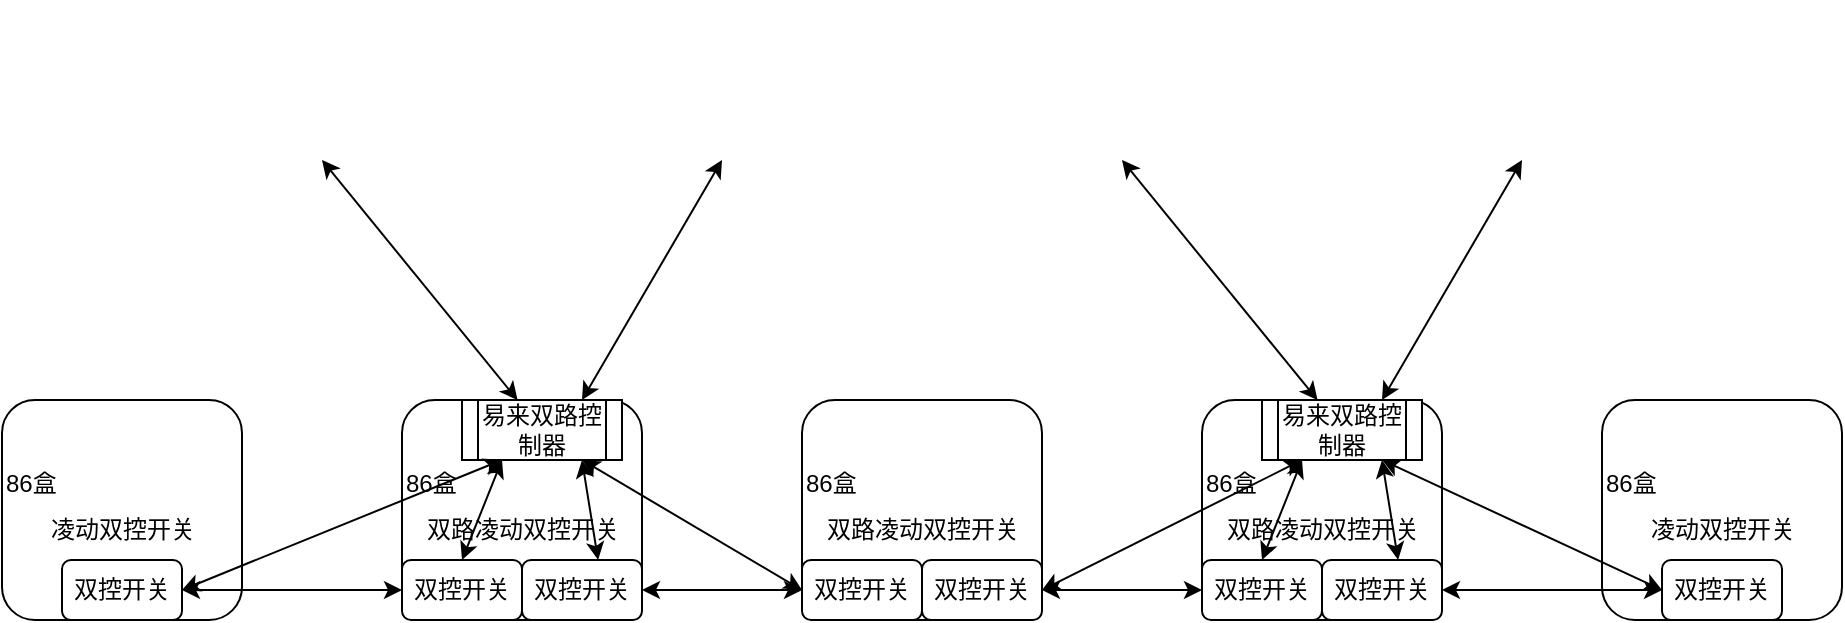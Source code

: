 <mxfile version="20.5.3" type="github"><diagram id="C55GAdEgixcBntScY-7r" name="第 1 页"><mxGraphModel dx="1161" dy="792" grid="1" gridSize="10" guides="1" tooltips="1" connect="1" arrows="1" fold="1" page="1" pageScale="1" pageWidth="827" pageHeight="1169" math="0" shadow="0"><root><mxCell id="0"/><mxCell id="1" parent="0"/><mxCell id="GCaUtwYMzPnIk7fHXFFh-43" value="" style="group" vertex="1" connectable="0" parent="1"><mxGeometry y="400" width="120" height="110" as="geometry"/></mxCell><mxCell id="GCaUtwYMzPnIk7fHXFFh-23" value="&lt;p&gt;86盒&lt;/p&gt;&lt;p&gt;&lt;br&gt;&lt;/p&gt;" style="rounded=1;whiteSpace=wrap;html=1;align=left;" vertex="1" parent="GCaUtwYMzPnIk7fHXFFh-43"><mxGeometry width="120" height="110" as="geometry"/></mxCell><mxCell id="GCaUtwYMzPnIk7fHXFFh-28" value="双控开关" style="rounded=1;whiteSpace=wrap;html=1;" vertex="1" parent="GCaUtwYMzPnIk7fHXFFh-43"><mxGeometry x="30" y="80" width="60" height="30" as="geometry"/></mxCell><mxCell id="GCaUtwYMzPnIk7fHXFFh-32" value="凌动双控开关" style="text;html=1;align=center;verticalAlign=middle;resizable=0;points=[];autosize=1;strokeColor=none;fillColor=none;" vertex="1" parent="GCaUtwYMzPnIk7fHXFFh-43"><mxGeometry x="10" y="50" width="100" height="30" as="geometry"/></mxCell><mxCell id="GCaUtwYMzPnIk7fHXFFh-52" value="" style="group" vertex="1" connectable="0" parent="1"><mxGeometry x="800" y="400" width="120" height="110" as="geometry"/></mxCell><mxCell id="GCaUtwYMzPnIk7fHXFFh-53" value="&lt;p&gt;86盒&lt;/p&gt;&lt;p&gt;&lt;br&gt;&lt;/p&gt;" style="rounded=1;whiteSpace=wrap;html=1;align=left;" vertex="1" parent="GCaUtwYMzPnIk7fHXFFh-52"><mxGeometry width="120" height="110" as="geometry"/></mxCell><mxCell id="GCaUtwYMzPnIk7fHXFFh-54" value="双控开关" style="rounded=1;whiteSpace=wrap;html=1;" vertex="1" parent="GCaUtwYMzPnIk7fHXFFh-52"><mxGeometry x="30" y="80" width="60" height="30" as="geometry"/></mxCell><mxCell id="GCaUtwYMzPnIk7fHXFFh-55" value="凌动双控开关" style="text;html=1;align=center;verticalAlign=middle;resizable=0;points=[];autosize=1;strokeColor=none;fillColor=none;" vertex="1" parent="GCaUtwYMzPnIk7fHXFFh-52"><mxGeometry x="10" y="50" width="100" height="30" as="geometry"/></mxCell><mxCell id="GCaUtwYMzPnIk7fHXFFh-64" value="" style="group" vertex="1" connectable="0" parent="1"><mxGeometry x="400" y="400" width="120" height="110" as="geometry"/></mxCell><mxCell id="GCaUtwYMzPnIk7fHXFFh-57" value="&lt;p&gt;86盒&lt;/p&gt;&lt;p&gt;&lt;br&gt;&lt;/p&gt;" style="rounded=1;whiteSpace=wrap;html=1;align=left;" vertex="1" parent="GCaUtwYMzPnIk7fHXFFh-64"><mxGeometry width="120" height="110" as="geometry"/></mxCell><mxCell id="GCaUtwYMzPnIk7fHXFFh-59" value="双控开关" style="rounded=1;whiteSpace=wrap;html=1;" vertex="1" parent="GCaUtwYMzPnIk7fHXFFh-64"><mxGeometry y="80" width="60" height="30" as="geometry"/></mxCell><mxCell id="GCaUtwYMzPnIk7fHXFFh-60" value="双控开关" style="rounded=1;whiteSpace=wrap;html=1;" vertex="1" parent="GCaUtwYMzPnIk7fHXFFh-64"><mxGeometry x="60" y="80" width="60" height="30" as="geometry"/></mxCell><mxCell id="GCaUtwYMzPnIk7fHXFFh-61" value="双路凌动双控开关" style="text;html=1;align=center;verticalAlign=middle;resizable=0;points=[];autosize=1;strokeColor=none;fillColor=none;" vertex="1" parent="GCaUtwYMzPnIk7fHXFFh-64"><mxGeometry y="50" width="120" height="30" as="geometry"/></mxCell><mxCell id="GCaUtwYMzPnIk7fHXFFh-66" value="" style="group" vertex="1" connectable="0" parent="1"><mxGeometry x="120" y="200" width="280" height="310" as="geometry"/></mxCell><mxCell id="GCaUtwYMzPnIk7fHXFFh-2" value="" style="shape=image;html=1;verticalAlign=top;verticalLabelPosition=bottom;labelBackgroundColor=#ffffff;imageAspect=0;aspect=fixed;image=https://cdn1.iconfinder.com/data/icons/ui-essential-17/32/UI_Essential_Outline_1_essential-app-ui-creative-idea-lamp-128.png" vertex="1" parent="GCaUtwYMzPnIk7fHXFFh-66"><mxGeometry width="80" height="80" as="geometry"/></mxCell><mxCell id="GCaUtwYMzPnIk7fHXFFh-3" value="" style="shape=image;html=1;verticalAlign=top;verticalLabelPosition=bottom;labelBackgroundColor=#ffffff;imageAspect=0;aspect=fixed;image=https://cdn1.iconfinder.com/data/icons/ui-essential-17/32/UI_Essential_Outline_1_essential-app-ui-creative-idea-lamp-128.png" vertex="1" parent="GCaUtwYMzPnIk7fHXFFh-66"><mxGeometry x="200" width="80" height="80" as="geometry"/></mxCell><mxCell id="GCaUtwYMzPnIk7fHXFFh-8" value="" style="endArrow=classic;startArrow=classic;html=1;rounded=0;entryX=0.5;entryY=1;entryDx=0;entryDy=0;" edge="1" parent="GCaUtwYMzPnIk7fHXFFh-66" source="GCaUtwYMzPnIk7fHXFFh-5" target="GCaUtwYMzPnIk7fHXFFh-2"><mxGeometry width="50" height="50" relative="1" as="geometry"><mxPoint x="260" y="90" as="sourcePoint"/><mxPoint x="310" y="40" as="targetPoint"/></mxGeometry></mxCell><mxCell id="GCaUtwYMzPnIk7fHXFFh-10" value="" style="endArrow=classic;startArrow=classic;html=1;rounded=0;entryX=0.5;entryY=1;entryDx=0;entryDy=0;exitX=0.75;exitY=0;exitDx=0;exitDy=0;" edge="1" parent="GCaUtwYMzPnIk7fHXFFh-66" source="GCaUtwYMzPnIk7fHXFFh-5" target="GCaUtwYMzPnIk7fHXFFh-3"><mxGeometry width="50" height="50" relative="1" as="geometry"><mxPoint x="230" y="180" as="sourcePoint"/><mxPoint x="90" y="90" as="targetPoint"/></mxGeometry></mxCell><mxCell id="GCaUtwYMzPnIk7fHXFFh-42" value="" style="group" vertex="1" connectable="0" parent="GCaUtwYMzPnIk7fHXFFh-66"><mxGeometry x="80" y="200" width="120" height="110" as="geometry"/></mxCell><mxCell id="GCaUtwYMzPnIk7fHXFFh-4" value="&lt;p&gt;86盒&lt;/p&gt;&lt;p&gt;&lt;br&gt;&lt;/p&gt;" style="rounded=1;whiteSpace=wrap;html=1;align=left;" vertex="1" parent="GCaUtwYMzPnIk7fHXFFh-42"><mxGeometry width="120" height="110" as="geometry"/></mxCell><mxCell id="GCaUtwYMzPnIk7fHXFFh-5" value="易来双路控制器" style="shape=process;whiteSpace=wrap;html=1;backgroundOutline=1;" vertex="1" parent="GCaUtwYMzPnIk7fHXFFh-42"><mxGeometry x="30" width="80" height="30" as="geometry"/></mxCell><mxCell id="GCaUtwYMzPnIk7fHXFFh-29" value="双控开关" style="rounded=1;whiteSpace=wrap;html=1;" vertex="1" parent="GCaUtwYMzPnIk7fHXFFh-42"><mxGeometry y="80" width="60" height="30" as="geometry"/></mxCell><mxCell id="GCaUtwYMzPnIk7fHXFFh-30" value="双控开关" style="rounded=1;whiteSpace=wrap;html=1;" vertex="1" parent="GCaUtwYMzPnIk7fHXFFh-42"><mxGeometry x="60" y="80" width="60" height="30" as="geometry"/></mxCell><mxCell id="GCaUtwYMzPnIk7fHXFFh-33" value="双路凌动双控开关" style="text;html=1;align=center;verticalAlign=middle;resizable=0;points=[];autosize=1;strokeColor=none;fillColor=none;" vertex="1" parent="GCaUtwYMzPnIk7fHXFFh-42"><mxGeometry y="50" width="120" height="30" as="geometry"/></mxCell><mxCell id="GCaUtwYMzPnIk7fHXFFh-40" value="" style="endArrow=classic;startArrow=classic;html=1;rounded=0;exitX=0.25;exitY=1;exitDx=0;exitDy=0;" edge="1" parent="GCaUtwYMzPnIk7fHXFFh-42" source="GCaUtwYMzPnIk7fHXFFh-5"><mxGeometry width="50" height="50" relative="1" as="geometry"><mxPoint x="-90" y="115" as="sourcePoint"/><mxPoint x="30" y="80" as="targetPoint"/></mxGeometry></mxCell><mxCell id="GCaUtwYMzPnIk7fHXFFh-41" value="" style="endArrow=classic;startArrow=classic;html=1;rounded=0;exitX=0.75;exitY=1;exitDx=0;exitDy=0;entryX=0.817;entryY=1;entryDx=0;entryDy=0;entryPerimeter=0;" edge="1" parent="GCaUtwYMzPnIk7fHXFFh-42" source="GCaUtwYMzPnIk7fHXFFh-5" target="GCaUtwYMzPnIk7fHXFFh-33"><mxGeometry width="50" height="50" relative="1" as="geometry"><mxPoint x="60" y="40" as="sourcePoint"/><mxPoint x="40" y="90" as="targetPoint"/></mxGeometry></mxCell><mxCell id="GCaUtwYMzPnIk7fHXFFh-67" value="" style="group" vertex="1" connectable="0" parent="1"><mxGeometry x="520" y="200" width="280" height="310" as="geometry"/></mxCell><mxCell id="GCaUtwYMzPnIk7fHXFFh-68" value="" style="shape=image;html=1;verticalAlign=top;verticalLabelPosition=bottom;labelBackgroundColor=#ffffff;imageAspect=0;aspect=fixed;image=https://cdn1.iconfinder.com/data/icons/ui-essential-17/32/UI_Essential_Outline_1_essential-app-ui-creative-idea-lamp-128.png" vertex="1" parent="GCaUtwYMzPnIk7fHXFFh-67"><mxGeometry width="80" height="80" as="geometry"/></mxCell><mxCell id="GCaUtwYMzPnIk7fHXFFh-69" value="" style="shape=image;html=1;verticalAlign=top;verticalLabelPosition=bottom;labelBackgroundColor=#ffffff;imageAspect=0;aspect=fixed;image=https://cdn1.iconfinder.com/data/icons/ui-essential-17/32/UI_Essential_Outline_1_essential-app-ui-creative-idea-lamp-128.png" vertex="1" parent="GCaUtwYMzPnIk7fHXFFh-67"><mxGeometry x="200" width="80" height="80" as="geometry"/></mxCell><mxCell id="GCaUtwYMzPnIk7fHXFFh-70" value="" style="endArrow=classic;startArrow=classic;html=1;rounded=0;entryX=0.5;entryY=1;entryDx=0;entryDy=0;" edge="1" parent="GCaUtwYMzPnIk7fHXFFh-67" source="GCaUtwYMzPnIk7fHXFFh-74" target="GCaUtwYMzPnIk7fHXFFh-68"><mxGeometry width="50" height="50" relative="1" as="geometry"><mxPoint x="260" y="90" as="sourcePoint"/><mxPoint x="310" y="40" as="targetPoint"/></mxGeometry></mxCell><mxCell id="GCaUtwYMzPnIk7fHXFFh-71" value="" style="endArrow=classic;startArrow=classic;html=1;rounded=0;entryX=0.5;entryY=1;entryDx=0;entryDy=0;exitX=0.75;exitY=0;exitDx=0;exitDy=0;" edge="1" parent="GCaUtwYMzPnIk7fHXFFh-67" source="GCaUtwYMzPnIk7fHXFFh-74" target="GCaUtwYMzPnIk7fHXFFh-69"><mxGeometry width="50" height="50" relative="1" as="geometry"><mxPoint x="230" y="180" as="sourcePoint"/><mxPoint x="90" y="90" as="targetPoint"/></mxGeometry></mxCell><mxCell id="GCaUtwYMzPnIk7fHXFFh-72" value="" style="group" vertex="1" connectable="0" parent="GCaUtwYMzPnIk7fHXFFh-67"><mxGeometry x="80" y="200" width="120" height="110" as="geometry"/></mxCell><mxCell id="GCaUtwYMzPnIk7fHXFFh-73" value="&lt;p&gt;86盒&lt;/p&gt;&lt;p&gt;&lt;br&gt;&lt;/p&gt;" style="rounded=1;whiteSpace=wrap;html=1;align=left;" vertex="1" parent="GCaUtwYMzPnIk7fHXFFh-72"><mxGeometry width="120" height="110" as="geometry"/></mxCell><mxCell id="GCaUtwYMzPnIk7fHXFFh-74" value="易来双路控制器" style="shape=process;whiteSpace=wrap;html=1;backgroundOutline=1;" vertex="1" parent="GCaUtwYMzPnIk7fHXFFh-72"><mxGeometry x="30" width="80" height="30" as="geometry"/></mxCell><mxCell id="GCaUtwYMzPnIk7fHXFFh-75" value="双控开关" style="rounded=1;whiteSpace=wrap;html=1;" vertex="1" parent="GCaUtwYMzPnIk7fHXFFh-72"><mxGeometry y="80" width="60" height="30" as="geometry"/></mxCell><mxCell id="GCaUtwYMzPnIk7fHXFFh-76" value="双控开关" style="rounded=1;whiteSpace=wrap;html=1;" vertex="1" parent="GCaUtwYMzPnIk7fHXFFh-72"><mxGeometry x="60" y="80" width="60" height="30" as="geometry"/></mxCell><mxCell id="GCaUtwYMzPnIk7fHXFFh-77" value="双路凌动双控开关" style="text;html=1;align=center;verticalAlign=middle;resizable=0;points=[];autosize=1;strokeColor=none;fillColor=none;" vertex="1" parent="GCaUtwYMzPnIk7fHXFFh-72"><mxGeometry y="50" width="120" height="30" as="geometry"/></mxCell><mxCell id="GCaUtwYMzPnIk7fHXFFh-78" value="" style="endArrow=classic;startArrow=classic;html=1;rounded=0;exitX=0.25;exitY=1;exitDx=0;exitDy=0;" edge="1" parent="GCaUtwYMzPnIk7fHXFFh-72" source="GCaUtwYMzPnIk7fHXFFh-74"><mxGeometry width="50" height="50" relative="1" as="geometry"><mxPoint x="-90" y="115" as="sourcePoint"/><mxPoint x="30" y="80" as="targetPoint"/></mxGeometry></mxCell><mxCell id="GCaUtwYMzPnIk7fHXFFh-79" value="" style="endArrow=classic;startArrow=classic;html=1;rounded=0;exitX=0.75;exitY=1;exitDx=0;exitDy=0;entryX=0.817;entryY=1;entryDx=0;entryDy=0;entryPerimeter=0;" edge="1" parent="GCaUtwYMzPnIk7fHXFFh-72" source="GCaUtwYMzPnIk7fHXFFh-74" target="GCaUtwYMzPnIk7fHXFFh-77"><mxGeometry width="50" height="50" relative="1" as="geometry"><mxPoint x="60" y="40" as="sourcePoint"/><mxPoint x="40" y="90" as="targetPoint"/></mxGeometry></mxCell><mxCell id="GCaUtwYMzPnIk7fHXFFh-39" value="" style="endArrow=classic;startArrow=classic;html=1;rounded=0;exitX=1;exitY=0.5;exitDx=0;exitDy=0;entryX=0.25;entryY=1;entryDx=0;entryDy=0;" edge="1" parent="1" source="GCaUtwYMzPnIk7fHXFFh-28" target="GCaUtwYMzPnIk7fHXFFh-5"><mxGeometry width="50" height="50" relative="1" as="geometry"><mxPoint x="50" y="479" as="sourcePoint"/><mxPoint x="160" y="479" as="targetPoint"/></mxGeometry></mxCell><mxCell id="GCaUtwYMzPnIk7fHXFFh-38" value="" style="endArrow=classic;startArrow=classic;html=1;rounded=0;exitX=1;exitY=0.5;exitDx=0;exitDy=0;entryX=0;entryY=0.5;entryDx=0;entryDy=0;" edge="1" parent="1" source="GCaUtwYMzPnIk7fHXFFh-28" target="GCaUtwYMzPnIk7fHXFFh-29"><mxGeometry width="50" height="50" relative="1" as="geometry"><mxPoint x="190" y="620" as="sourcePoint"/><mxPoint x="240" y="570" as="targetPoint"/></mxGeometry></mxCell><mxCell id="GCaUtwYMzPnIk7fHXFFh-80" value="" style="endArrow=classic;startArrow=classic;html=1;rounded=0;exitX=1;exitY=0.5;exitDx=0;exitDy=0;" edge="1" parent="1" source="GCaUtwYMzPnIk7fHXFFh-76" target="GCaUtwYMzPnIk7fHXFFh-54"><mxGeometry width="50" height="50" relative="1" as="geometry"><mxPoint x="720" y="540" as="sourcePoint"/><mxPoint x="830" y="540" as="targetPoint"/></mxGeometry></mxCell><mxCell id="GCaUtwYMzPnIk7fHXFFh-81" value="" style="endArrow=classic;startArrow=classic;html=1;rounded=0;exitX=1;exitY=0.5;exitDx=0;exitDy=0;" edge="1" parent="1" source="GCaUtwYMzPnIk7fHXFFh-30" target="GCaUtwYMzPnIk7fHXFFh-59"><mxGeometry width="50" height="50" relative="1" as="geometry"><mxPoint x="340" y="530" as="sourcePoint"/><mxPoint x="450" y="530" as="targetPoint"/></mxGeometry></mxCell><mxCell id="GCaUtwYMzPnIk7fHXFFh-83" value="" style="endArrow=classic;startArrow=classic;html=1;rounded=0;" edge="1" parent="1" source="GCaUtwYMzPnIk7fHXFFh-60" target="GCaUtwYMzPnIk7fHXFFh-75"><mxGeometry width="50" height="50" relative="1" as="geometry"><mxPoint x="520" y="500" as="sourcePoint"/><mxPoint x="600" y="500" as="targetPoint"/></mxGeometry></mxCell><mxCell id="GCaUtwYMzPnIk7fHXFFh-84" value="" style="endArrow=classic;startArrow=classic;html=1;rounded=0;entryX=0.75;entryY=1;entryDx=0;entryDy=0;exitX=0;exitY=0.5;exitDx=0;exitDy=0;" edge="1" parent="1" source="GCaUtwYMzPnIk7fHXFFh-59" target="GCaUtwYMzPnIk7fHXFFh-5"><mxGeometry width="50" height="50" relative="1" as="geometry"><mxPoint x="100" y="505" as="sourcePoint"/><mxPoint x="260" y="440" as="targetPoint"/></mxGeometry></mxCell><mxCell id="GCaUtwYMzPnIk7fHXFFh-85" value="" style="endArrow=classic;startArrow=classic;html=1;rounded=0;entryX=0.25;entryY=1;entryDx=0;entryDy=0;exitX=1;exitY=0.5;exitDx=0;exitDy=0;" edge="1" parent="1" source="GCaUtwYMzPnIk7fHXFFh-60" target="GCaUtwYMzPnIk7fHXFFh-74"><mxGeometry width="50" height="50" relative="1" as="geometry"><mxPoint x="410" y="505" as="sourcePoint"/><mxPoint x="300" y="440" as="targetPoint"/></mxGeometry></mxCell><mxCell id="GCaUtwYMzPnIk7fHXFFh-86" value="" style="endArrow=classic;startArrow=classic;html=1;rounded=0;entryX=0.75;entryY=1;entryDx=0;entryDy=0;exitX=0;exitY=0.5;exitDx=0;exitDy=0;" edge="1" parent="1" source="GCaUtwYMzPnIk7fHXFFh-54" target="GCaUtwYMzPnIk7fHXFFh-74"><mxGeometry width="50" height="50" relative="1" as="geometry"><mxPoint x="530" y="505" as="sourcePoint"/><mxPoint x="660" y="440" as="targetPoint"/></mxGeometry></mxCell></root></mxGraphModel></diagram></mxfile>